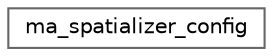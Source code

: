 digraph "Graphical Class Hierarchy"
{
 // LATEX_PDF_SIZE
  bgcolor="transparent";
  edge [fontname=Helvetica,fontsize=10,labelfontname=Helvetica,labelfontsize=10];
  node [fontname=Helvetica,fontsize=10,shape=box,height=0.2,width=0.4];
  rankdir="LR";
  Node0 [id="Node000000",label="ma_spatializer_config",height=0.2,width=0.4,color="grey40", fillcolor="white", style="filled",URL="$structma__spatializer__config.html",tooltip=" "];
}
